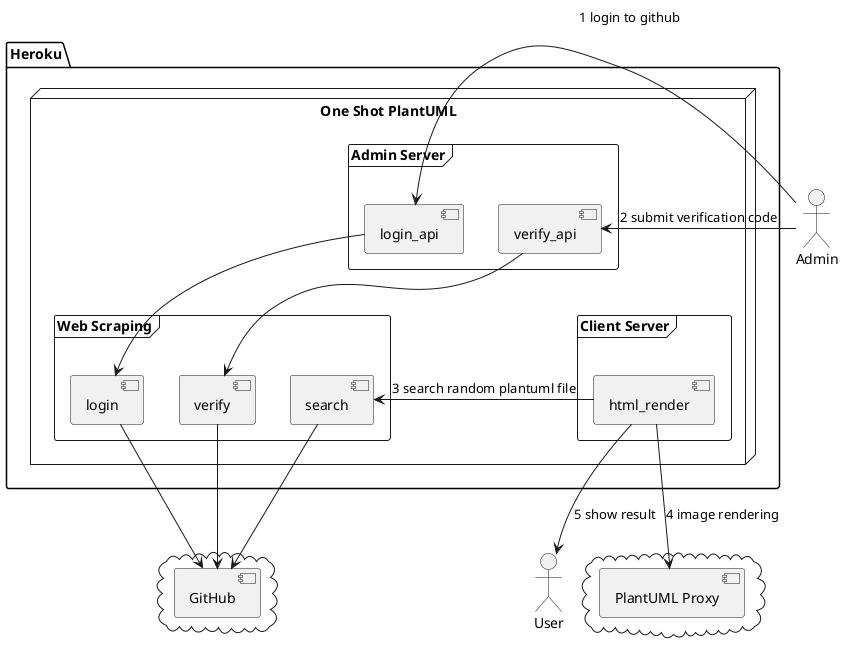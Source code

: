 @startuml

cloud {
    [GitHub] as github
}

cloud {
    [PlantUML Proxy] as pproxy
}

package "Heroku" as heroku {

    node "One Shot PlantUML" {
        
        frame "Web Scraping" as ws {
            [login]
            [verify]
            [search]
        }

        frame "Client Server" as cs {
            [html_render]
        }

        frame "Admin Server" as ads {
            [login_api]
            [verify_api]
        }

    }
}

actor User as user
actor Admin as admin



login -[hidden]> verify
verify -[hidden]> search

admin -r-> login_api: 1 login to github
login_api -d-> login
login --> github
admin -r-> verify_api: 2 submit verification code
verify_api -d-> verify
verify --> github
html_render -r-> search: 3 search random plantuml file
search --> github
html_render --> pproxy: 4 image rendering
html_render --> user: 5 show result

' scrape --> github : 1. scraping
' scrape -r-> bucket : 2. put GitHub urls
' bucket -d-> indexer : 3. notification
' indexer -l-> queue : 4. put task
' queue -r-> indexer : 5. execute task
' indexer --> syntax_checker : 6. syntax check
' indexer --> renderer : 7. rendering
' indexer -u-> entity : 8. put
' web -u-> entity : 9. get
' web -d-> searchapi : 10. search
' web -r-> user : 11. show web page

@enduml
